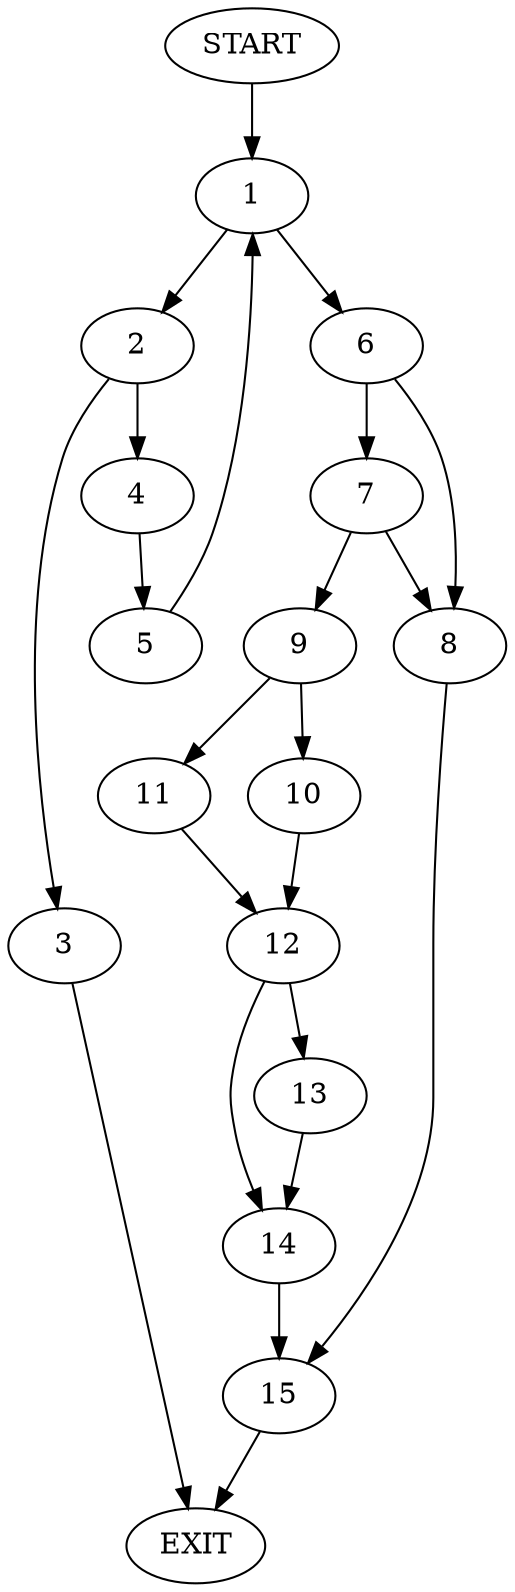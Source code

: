 digraph { 
0 [label="START"];
1;
2;
3;
4;
5;
6;
7;
8;
9;
10;
11;
12;
13;
14;
15;
16[label="EXIT"];
0 -> 1;
1 -> 2;
1 -> 6;
2 -> 3;
2 -> 4;
3 -> 16;
4 -> 5;
5 -> 1;
6 -> 7;
6 -> 8;
7 -> 9;
7 -> 8;
8 -> 15;
9 -> 10;
9 -> 11;
10 -> 12;
11 -> 12;
12 -> 13;
12 -> 14;
13 -> 14;
14 -> 15;
15 -> 16;
}